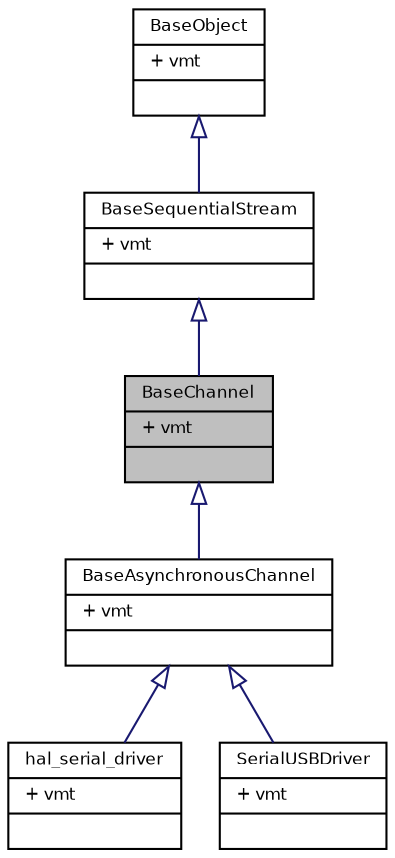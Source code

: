 digraph "BaseChannel"
{
  bgcolor="transparent";
  edge [fontname="Helvetica",fontsize="8",labelfontname="Helvetica",labelfontsize="8"];
  node [fontname="Helvetica",fontsize="8",shape=record];
  Node0 [label="{BaseChannel\n|+ vmt\l|}",height=0.2,width=0.4,color="black", fillcolor="grey75", style="filled", fontcolor="black"];
  Node1 -> Node0 [dir="back",color="midnightblue",fontsize="8",style="solid",arrowtail="onormal",fontname="Helvetica"];
  Node1 [label="{BaseSequentialStream\n|+ vmt\l|}",height=0.2,width=0.4,color="black",URL="$struct_base_sequential_stream.html",tooltip="Base stream class. "];
  Node2 -> Node1 [dir="back",color="midnightblue",fontsize="8",style="solid",arrowtail="onormal",fontname="Helvetica"];
  Node2 [label="{BaseObject\n|+ vmt\l|}",height=0.2,width=0.4,color="black",URL="$struct_base_object.html",tooltip="Base object class. "];
  Node0 -> Node3 [dir="back",color="midnightblue",fontsize="8",style="solid",arrowtail="onormal",fontname="Helvetica"];
  Node3 [label="{BaseAsynchronousChannel\n|+ vmt\l|}",height=0.2,width=0.4,color="black",URL="$struct_base_asynchronous_channel.html",tooltip="Base asynchronous channel class. "];
  Node3 -> Node4 [dir="back",color="midnightblue",fontsize="8",style="solid",arrowtail="onormal",fontname="Helvetica"];
  Node4 [label="{hal_serial_driver\n|+ vmt\l|}",height=0.2,width=0.4,color="black",URL="$structhal__serial__driver.html",tooltip="Full duplex serial driver class. "];
  Node3 -> Node5 [dir="back",color="midnightblue",fontsize="8",style="solid",arrowtail="onormal",fontname="Helvetica"];
  Node5 [label="{SerialUSBDriver\n|+ vmt\l|}",height=0.2,width=0.4,color="black",URL="$struct_serial_u_s_b_driver.html",tooltip="Full duplex serial driver class. "];
}
